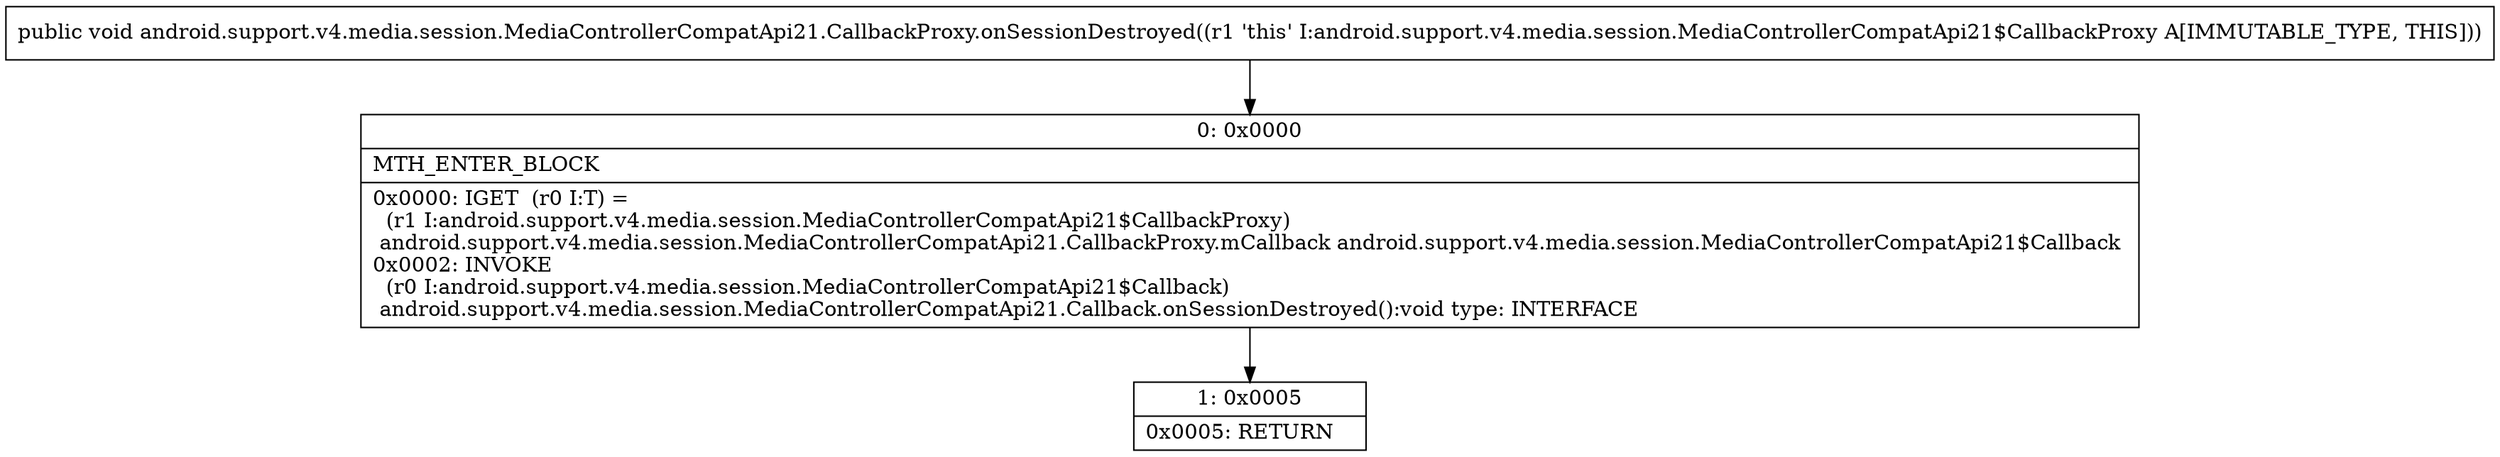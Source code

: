 digraph "CFG forandroid.support.v4.media.session.MediaControllerCompatApi21.CallbackProxy.onSessionDestroyed()V" {
Node_0 [shape=record,label="{0\:\ 0x0000|MTH_ENTER_BLOCK\l|0x0000: IGET  (r0 I:T) = \l  (r1 I:android.support.v4.media.session.MediaControllerCompatApi21$CallbackProxy)\l android.support.v4.media.session.MediaControllerCompatApi21.CallbackProxy.mCallback android.support.v4.media.session.MediaControllerCompatApi21$Callback \l0x0002: INVOKE  \l  (r0 I:android.support.v4.media.session.MediaControllerCompatApi21$Callback)\l android.support.v4.media.session.MediaControllerCompatApi21.Callback.onSessionDestroyed():void type: INTERFACE \l}"];
Node_1 [shape=record,label="{1\:\ 0x0005|0x0005: RETURN   \l}"];
MethodNode[shape=record,label="{public void android.support.v4.media.session.MediaControllerCompatApi21.CallbackProxy.onSessionDestroyed((r1 'this' I:android.support.v4.media.session.MediaControllerCompatApi21$CallbackProxy A[IMMUTABLE_TYPE, THIS])) }"];
MethodNode -> Node_0;
Node_0 -> Node_1;
}

